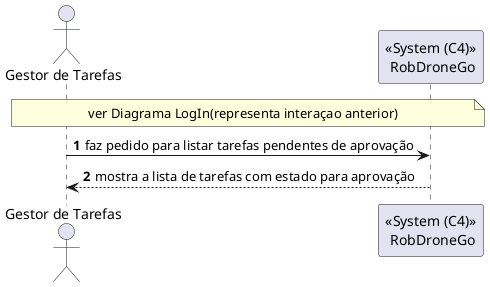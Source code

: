 @startuml
autonumber
actor "Gestor de Tarefas"

' Referência ao diagrama anterior
note over "Gestor de Tarefas", "<<System (C4)>>\n RobDroneGo"
  ver Diagrama LogIn(representa interaçao anterior)
end note

"Gestor de Tarefas" -> "<<System (C4)>>\n RobDroneGo" : faz pedido para listar tarefas pendentes de aprovação

"<<System (C4)>>\n RobDroneGo" --> "Gestor de Tarefas" : mostra a lista de tarefas com estado para aprovação


@enduml